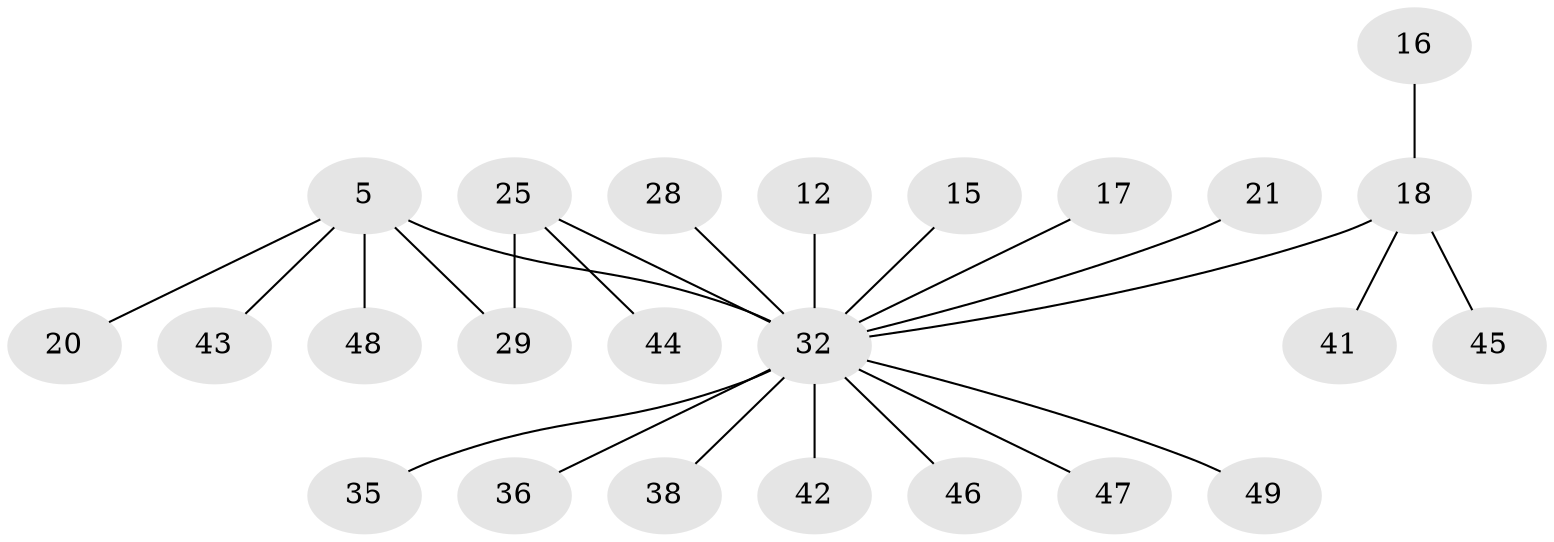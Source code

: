 // original degree distribution, {4: 0.08163265306122448, 5: 0.02040816326530612, 6: 0.04081632653061224, 7: 0.02040816326530612, 11: 0.02040816326530612, 10: 0.02040816326530612, 3: 0.061224489795918366, 2: 0.16326530612244897, 1: 0.5714285714285714}
// Generated by graph-tools (version 1.1) at 2025/55/03/09/25 04:55:29]
// undirected, 24 vertices, 24 edges
graph export_dot {
graph [start="1"]
  node [color=gray90,style=filled];
  5;
  12;
  15 [super="+11"];
  16;
  17;
  18 [super="+4"];
  20;
  21;
  25 [super="+1+14+2"];
  28;
  29 [super="+6+19"];
  32 [super="+24+7+9"];
  35 [super="+33"];
  36;
  38 [super="+23"];
  41;
  42 [super="+34"];
  43;
  44 [super="+40"];
  45;
  46 [super="+31"];
  47;
  48 [super="+26"];
  49;
  5 -- 20;
  5 -- 43;
  5 -- 29;
  5 -- 48;
  5 -- 32 [weight=3];
  12 -- 32;
  15 -- 32;
  16 -- 18;
  17 -- 32;
  18 -- 41;
  18 -- 45;
  18 -- 32 [weight=3];
  21 -- 32;
  25 -- 32 [weight=3];
  25 -- 44;
  25 -- 29;
  28 -- 32;
  32 -- 35;
  32 -- 38 [weight=2];
  32 -- 46 [weight=2];
  32 -- 47;
  32 -- 36;
  32 -- 42;
  32 -- 49;
}
